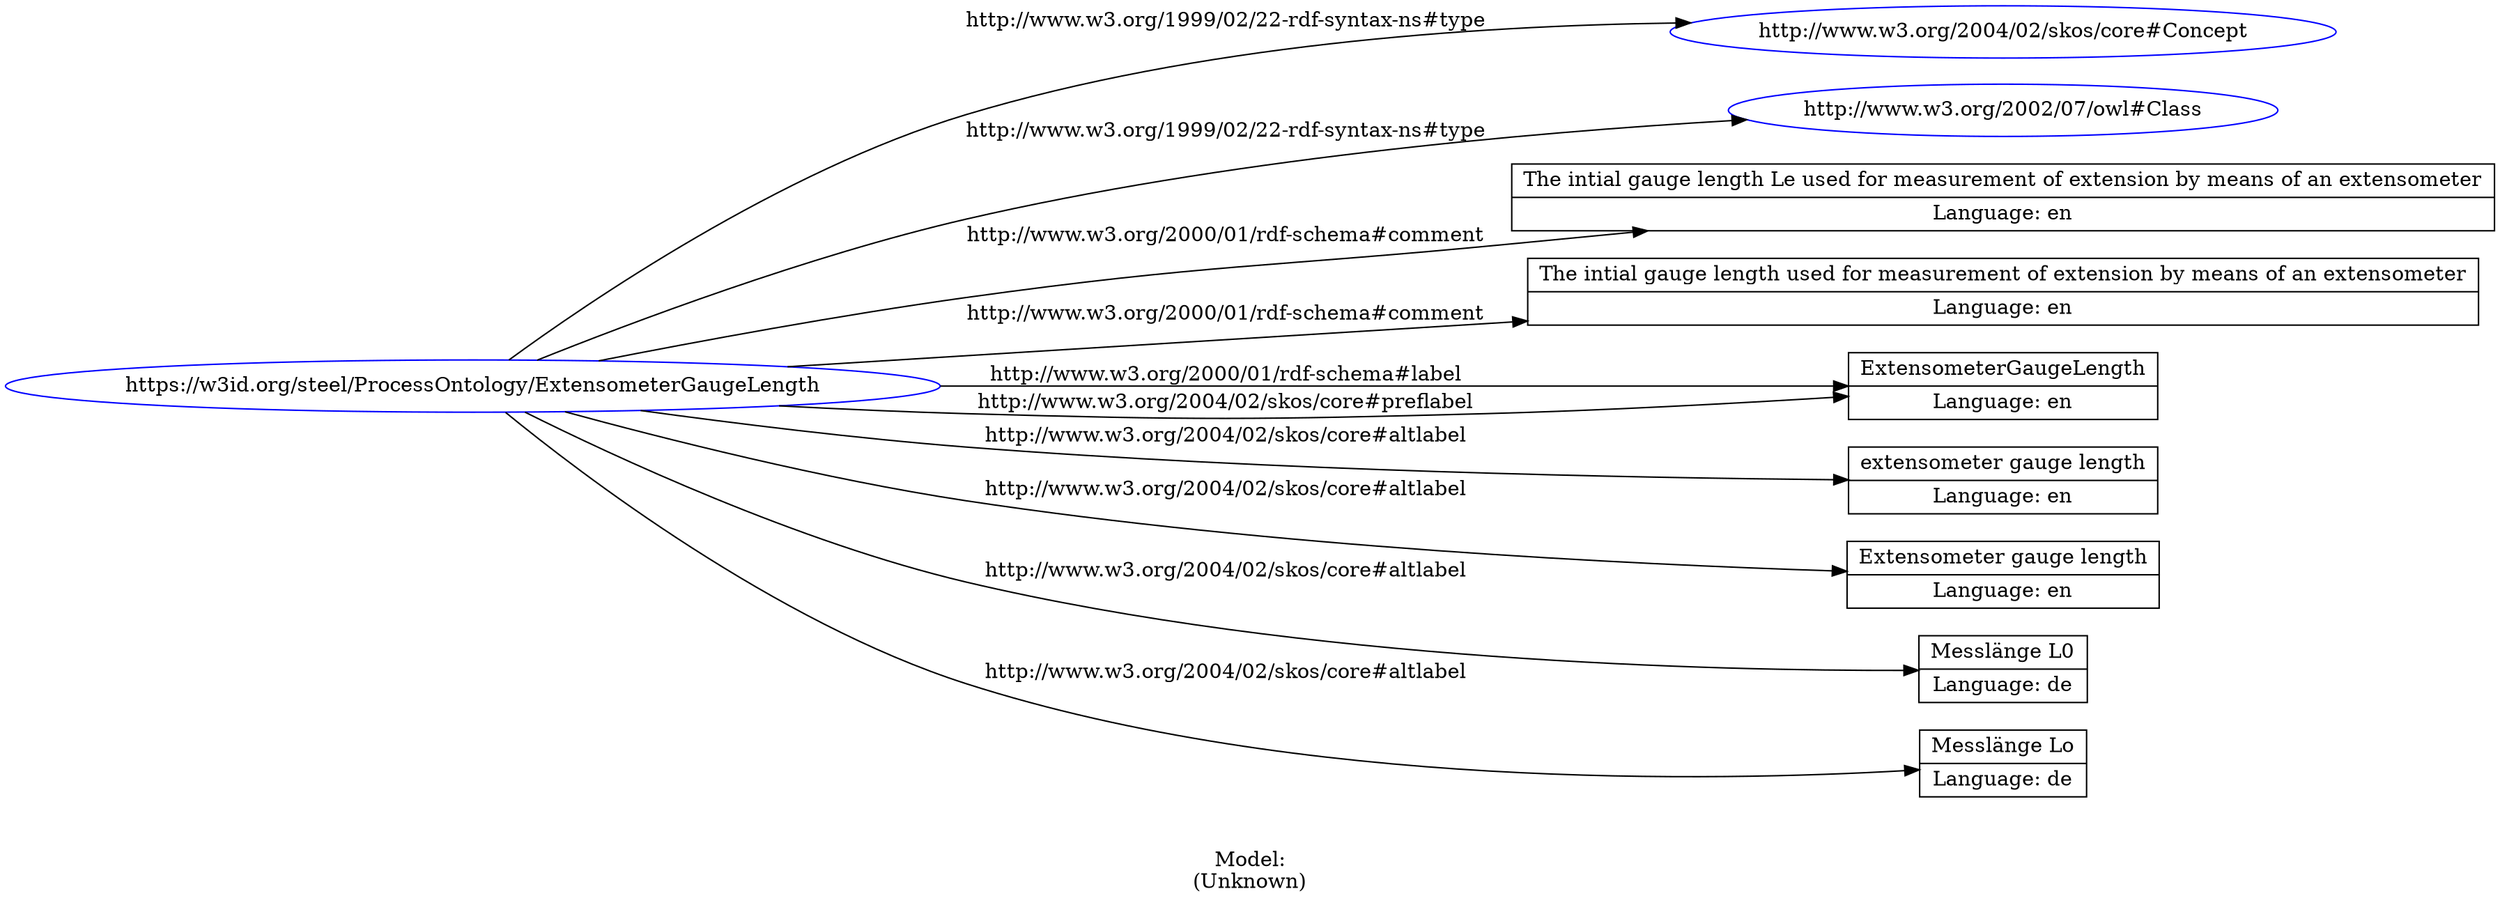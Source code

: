 digraph {
	rankdir = LR;
	charset="utf-8";

	"Rhttps://w3id.org/steel/ProcessOntology/ExtensometerGaugeLength" -> "Rhttp://www.w3.org/2004/02/skos/core#Concept" [ label="http://www.w3.org/1999/02/22-rdf-syntax-ns#type" ];
	"Rhttps://w3id.org/steel/ProcessOntology/ExtensometerGaugeLength" -> "Rhttp://www.w3.org/2002/07/owl#Class" [ label="http://www.w3.org/1999/02/22-rdf-syntax-ns#type" ];
	"Rhttps://w3id.org/steel/ProcessOntology/ExtensometerGaugeLength" -> "LThe intial gauge length Le used for measurement of extension by means of an extensometer|Language: en" [ label="http://www.w3.org/2000/01/rdf-schema#comment" ];
	"Rhttps://w3id.org/steel/ProcessOntology/ExtensometerGaugeLength" -> "LThe intial gauge length used for measurement of extension by means of an extensometer|Language: en" [ label="http://www.w3.org/2000/01/rdf-schema#comment" ];
	"Rhttps://w3id.org/steel/ProcessOntology/ExtensometerGaugeLength" -> "LExtensometerGaugeLength|Language: en" [ label="http://www.w3.org/2000/01/rdf-schema#label" ];
	"Rhttps://w3id.org/steel/ProcessOntology/ExtensometerGaugeLength" -> "Lextensometer gauge length|Language: en" [ label="http://www.w3.org/2004/02/skos/core#altlabel" ];
	"Rhttps://w3id.org/steel/ProcessOntology/ExtensometerGaugeLength" -> "LExtensometer gauge length |Language: en" [ label="http://www.w3.org/2004/02/skos/core#altlabel" ];
	"Rhttps://w3id.org/steel/ProcessOntology/ExtensometerGaugeLength" -> "LMesslänge L0|Language: de" [ label="http://www.w3.org/2004/02/skos/core#altlabel" ];
	"Rhttps://w3id.org/steel/ProcessOntology/ExtensometerGaugeLength" -> "LMesslänge Lo|Language: de" [ label="http://www.w3.org/2004/02/skos/core#altlabel" ];
	"Rhttps://w3id.org/steel/ProcessOntology/ExtensometerGaugeLength" -> "LExtensometerGaugeLength|Language: en" [ label="http://www.w3.org/2004/02/skos/core#preflabel" ];

	// Resources
	"Rhttps://w3id.org/steel/ProcessOntology/ExtensometerGaugeLength" [ label="https://w3id.org/steel/ProcessOntology/ExtensometerGaugeLength", shape = ellipse, color = blue ];
	"Rhttp://www.w3.org/2004/02/skos/core#Concept" [ label="http://www.w3.org/2004/02/skos/core#Concept", shape = ellipse, color = blue ];
	"Rhttp://www.w3.org/2002/07/owl#Class" [ label="http://www.w3.org/2002/07/owl#Class", shape = ellipse, color = blue ];

	// Anonymous nodes

	// Literals
	"LThe intial gauge length Le used for measurement of extension by means of an extensometer|Language: en" [ label="The intial gauge length Le used for measurement of extension by means of an extensometer|Language: en", shape = record ];
	"LThe intial gauge length used for measurement of extension by means of an extensometer|Language: en" [ label="The intial gauge length used for measurement of extension by means of an extensometer|Language: en", shape = record ];
	"LExtensometerGaugeLength|Language: en" [ label="ExtensometerGaugeLength|Language: en", shape = record ];
	"Lextensometer gauge length|Language: en" [ label="extensometer gauge length|Language: en", shape = record ];
	"LExtensometer gauge length |Language: en" [ label="Extensometer gauge length |Language: en", shape = record ];
	"LMesslänge L0|Language: de" [ label="Messlänge L0|Language: de", shape = record ];
	"LMesslänge Lo|Language: de" [ label="Messlänge Lo|Language: de", shape = record ];

	label="\n\nModel:\n(Unknown)";
}
